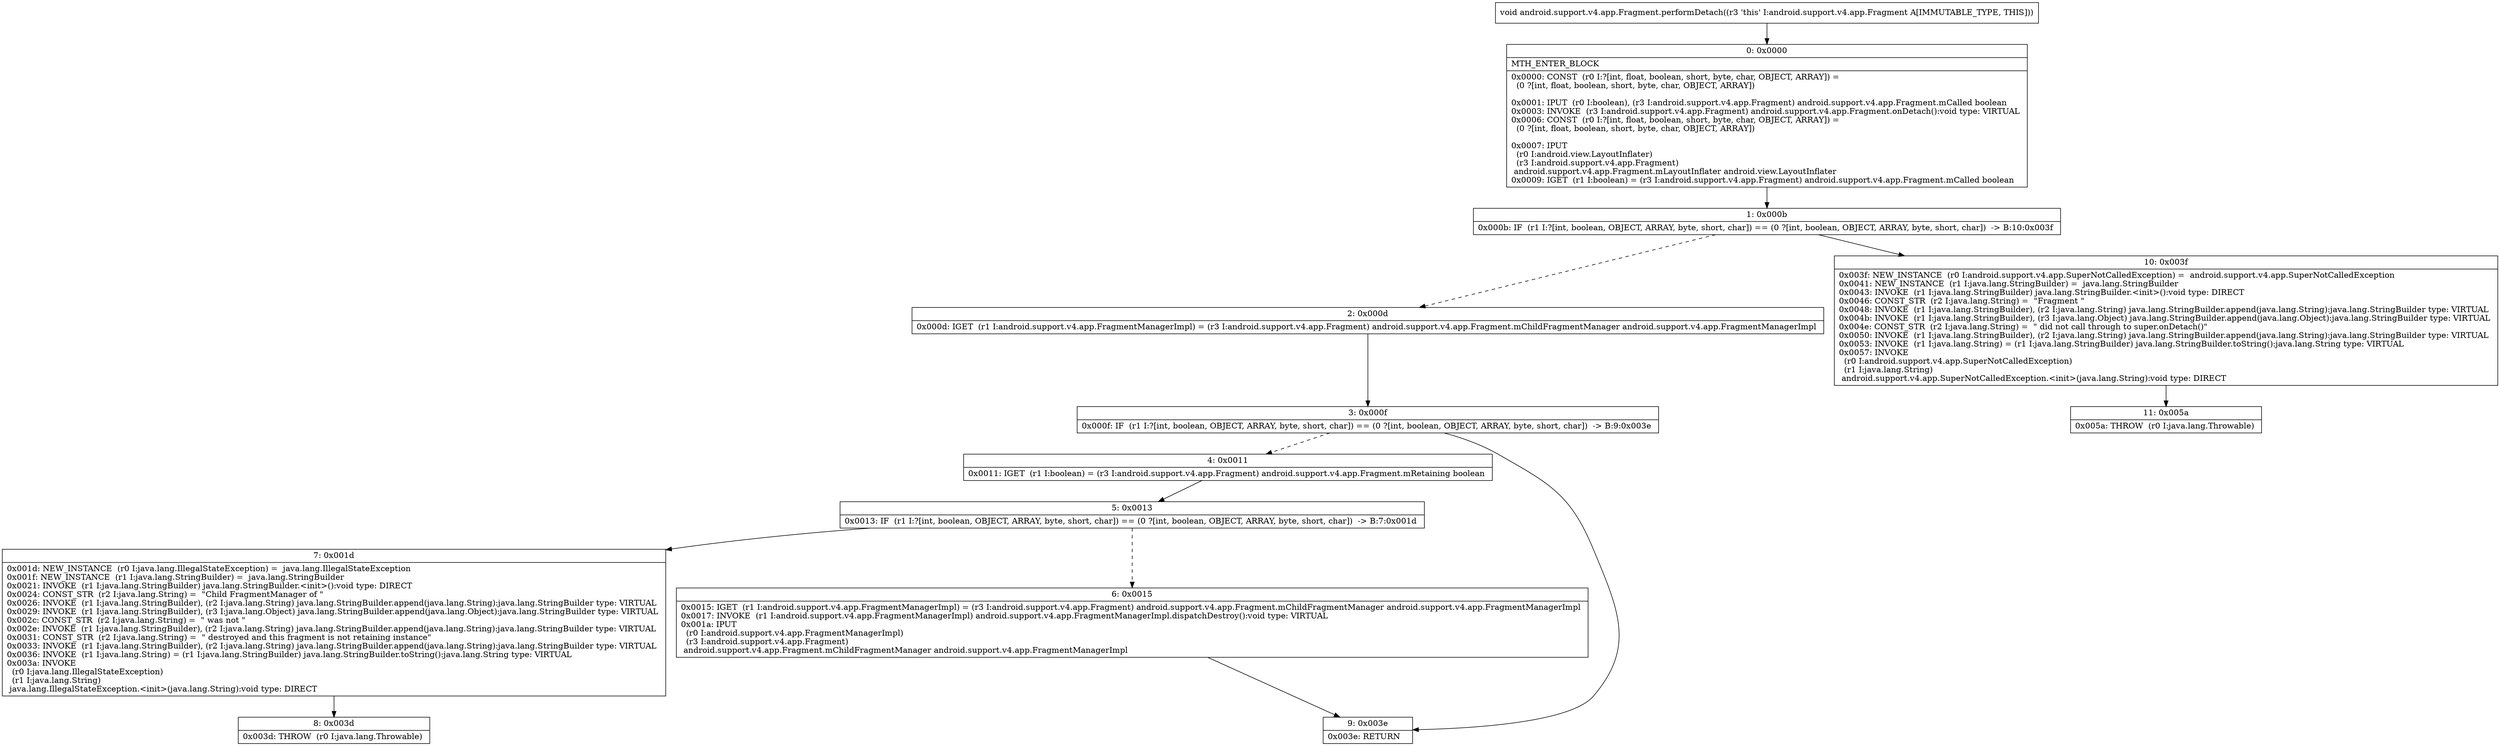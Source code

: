 digraph "CFG forandroid.support.v4.app.Fragment.performDetach()V" {
Node_0 [shape=record,label="{0\:\ 0x0000|MTH_ENTER_BLOCK\l|0x0000: CONST  (r0 I:?[int, float, boolean, short, byte, char, OBJECT, ARRAY]) = \l  (0 ?[int, float, boolean, short, byte, char, OBJECT, ARRAY])\l \l0x0001: IPUT  (r0 I:boolean), (r3 I:android.support.v4.app.Fragment) android.support.v4.app.Fragment.mCalled boolean \l0x0003: INVOKE  (r3 I:android.support.v4.app.Fragment) android.support.v4.app.Fragment.onDetach():void type: VIRTUAL \l0x0006: CONST  (r0 I:?[int, float, boolean, short, byte, char, OBJECT, ARRAY]) = \l  (0 ?[int, float, boolean, short, byte, char, OBJECT, ARRAY])\l \l0x0007: IPUT  \l  (r0 I:android.view.LayoutInflater)\l  (r3 I:android.support.v4.app.Fragment)\l android.support.v4.app.Fragment.mLayoutInflater android.view.LayoutInflater \l0x0009: IGET  (r1 I:boolean) = (r3 I:android.support.v4.app.Fragment) android.support.v4.app.Fragment.mCalled boolean \l}"];
Node_1 [shape=record,label="{1\:\ 0x000b|0x000b: IF  (r1 I:?[int, boolean, OBJECT, ARRAY, byte, short, char]) == (0 ?[int, boolean, OBJECT, ARRAY, byte, short, char])  \-\> B:10:0x003f \l}"];
Node_2 [shape=record,label="{2\:\ 0x000d|0x000d: IGET  (r1 I:android.support.v4.app.FragmentManagerImpl) = (r3 I:android.support.v4.app.Fragment) android.support.v4.app.Fragment.mChildFragmentManager android.support.v4.app.FragmentManagerImpl \l}"];
Node_3 [shape=record,label="{3\:\ 0x000f|0x000f: IF  (r1 I:?[int, boolean, OBJECT, ARRAY, byte, short, char]) == (0 ?[int, boolean, OBJECT, ARRAY, byte, short, char])  \-\> B:9:0x003e \l}"];
Node_4 [shape=record,label="{4\:\ 0x0011|0x0011: IGET  (r1 I:boolean) = (r3 I:android.support.v4.app.Fragment) android.support.v4.app.Fragment.mRetaining boolean \l}"];
Node_5 [shape=record,label="{5\:\ 0x0013|0x0013: IF  (r1 I:?[int, boolean, OBJECT, ARRAY, byte, short, char]) == (0 ?[int, boolean, OBJECT, ARRAY, byte, short, char])  \-\> B:7:0x001d \l}"];
Node_6 [shape=record,label="{6\:\ 0x0015|0x0015: IGET  (r1 I:android.support.v4.app.FragmentManagerImpl) = (r3 I:android.support.v4.app.Fragment) android.support.v4.app.Fragment.mChildFragmentManager android.support.v4.app.FragmentManagerImpl \l0x0017: INVOKE  (r1 I:android.support.v4.app.FragmentManagerImpl) android.support.v4.app.FragmentManagerImpl.dispatchDestroy():void type: VIRTUAL \l0x001a: IPUT  \l  (r0 I:android.support.v4.app.FragmentManagerImpl)\l  (r3 I:android.support.v4.app.Fragment)\l android.support.v4.app.Fragment.mChildFragmentManager android.support.v4.app.FragmentManagerImpl \l}"];
Node_7 [shape=record,label="{7\:\ 0x001d|0x001d: NEW_INSTANCE  (r0 I:java.lang.IllegalStateException) =  java.lang.IllegalStateException \l0x001f: NEW_INSTANCE  (r1 I:java.lang.StringBuilder) =  java.lang.StringBuilder \l0x0021: INVOKE  (r1 I:java.lang.StringBuilder) java.lang.StringBuilder.\<init\>():void type: DIRECT \l0x0024: CONST_STR  (r2 I:java.lang.String) =  \"Child FragmentManager of \" \l0x0026: INVOKE  (r1 I:java.lang.StringBuilder), (r2 I:java.lang.String) java.lang.StringBuilder.append(java.lang.String):java.lang.StringBuilder type: VIRTUAL \l0x0029: INVOKE  (r1 I:java.lang.StringBuilder), (r3 I:java.lang.Object) java.lang.StringBuilder.append(java.lang.Object):java.lang.StringBuilder type: VIRTUAL \l0x002c: CONST_STR  (r2 I:java.lang.String) =  \" was not \" \l0x002e: INVOKE  (r1 I:java.lang.StringBuilder), (r2 I:java.lang.String) java.lang.StringBuilder.append(java.lang.String):java.lang.StringBuilder type: VIRTUAL \l0x0031: CONST_STR  (r2 I:java.lang.String) =  \" destroyed and this fragment is not retaining instance\" \l0x0033: INVOKE  (r1 I:java.lang.StringBuilder), (r2 I:java.lang.String) java.lang.StringBuilder.append(java.lang.String):java.lang.StringBuilder type: VIRTUAL \l0x0036: INVOKE  (r1 I:java.lang.String) = (r1 I:java.lang.StringBuilder) java.lang.StringBuilder.toString():java.lang.String type: VIRTUAL \l0x003a: INVOKE  \l  (r0 I:java.lang.IllegalStateException)\l  (r1 I:java.lang.String)\l java.lang.IllegalStateException.\<init\>(java.lang.String):void type: DIRECT \l}"];
Node_8 [shape=record,label="{8\:\ 0x003d|0x003d: THROW  (r0 I:java.lang.Throwable) \l}"];
Node_9 [shape=record,label="{9\:\ 0x003e|0x003e: RETURN   \l}"];
Node_10 [shape=record,label="{10\:\ 0x003f|0x003f: NEW_INSTANCE  (r0 I:android.support.v4.app.SuperNotCalledException) =  android.support.v4.app.SuperNotCalledException \l0x0041: NEW_INSTANCE  (r1 I:java.lang.StringBuilder) =  java.lang.StringBuilder \l0x0043: INVOKE  (r1 I:java.lang.StringBuilder) java.lang.StringBuilder.\<init\>():void type: DIRECT \l0x0046: CONST_STR  (r2 I:java.lang.String) =  \"Fragment \" \l0x0048: INVOKE  (r1 I:java.lang.StringBuilder), (r2 I:java.lang.String) java.lang.StringBuilder.append(java.lang.String):java.lang.StringBuilder type: VIRTUAL \l0x004b: INVOKE  (r1 I:java.lang.StringBuilder), (r3 I:java.lang.Object) java.lang.StringBuilder.append(java.lang.Object):java.lang.StringBuilder type: VIRTUAL \l0x004e: CONST_STR  (r2 I:java.lang.String) =  \" did not call through to super.onDetach()\" \l0x0050: INVOKE  (r1 I:java.lang.StringBuilder), (r2 I:java.lang.String) java.lang.StringBuilder.append(java.lang.String):java.lang.StringBuilder type: VIRTUAL \l0x0053: INVOKE  (r1 I:java.lang.String) = (r1 I:java.lang.StringBuilder) java.lang.StringBuilder.toString():java.lang.String type: VIRTUAL \l0x0057: INVOKE  \l  (r0 I:android.support.v4.app.SuperNotCalledException)\l  (r1 I:java.lang.String)\l android.support.v4.app.SuperNotCalledException.\<init\>(java.lang.String):void type: DIRECT \l}"];
Node_11 [shape=record,label="{11\:\ 0x005a|0x005a: THROW  (r0 I:java.lang.Throwable) \l}"];
MethodNode[shape=record,label="{void android.support.v4.app.Fragment.performDetach((r3 'this' I:android.support.v4.app.Fragment A[IMMUTABLE_TYPE, THIS])) }"];
MethodNode -> Node_0;
Node_0 -> Node_1;
Node_1 -> Node_2[style=dashed];
Node_1 -> Node_10;
Node_2 -> Node_3;
Node_3 -> Node_4[style=dashed];
Node_3 -> Node_9;
Node_4 -> Node_5;
Node_5 -> Node_6[style=dashed];
Node_5 -> Node_7;
Node_6 -> Node_9;
Node_7 -> Node_8;
Node_10 -> Node_11;
}

